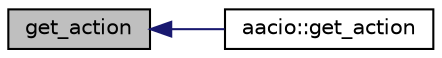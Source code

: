digraph "get_action"
{
  edge [fontname="Helvetica",fontsize="10",labelfontname="Helvetica",labelfontsize="10"];
  node [fontname="Helvetica",fontsize="10",shape=record];
  rankdir="LR";
  Node5 [label="get_action",height=0.2,width=0.4,color="black", fillcolor="grey75", style="filled", fontcolor="black"];
  Node5 -> Node6 [dir="back",color="midnightblue",fontsize="10",style="solid",fontname="Helvetica"];
  Node6 [label="aacio::get_action",height=0.2,width=0.4,color="black", fillcolor="white", style="filled",URL="$group__transactioncppapi.html#ga974a97d5931de251ebd3dcf672dfca96"];
}
